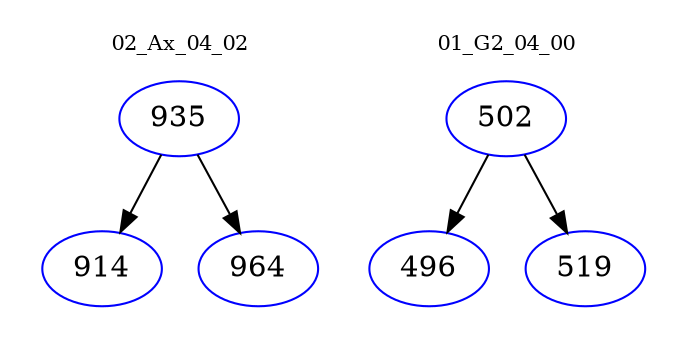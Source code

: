 digraph{
subgraph cluster_0 {
color = white
label = "02_Ax_04_02";
fontsize=10;
T0_935 [label="935", color="blue"]
T0_935 -> T0_914 [color="black"]
T0_914 [label="914", color="blue"]
T0_935 -> T0_964 [color="black"]
T0_964 [label="964", color="blue"]
}
subgraph cluster_1 {
color = white
label = "01_G2_04_00";
fontsize=10;
T1_502 [label="502", color="blue"]
T1_502 -> T1_496 [color="black"]
T1_496 [label="496", color="blue"]
T1_502 -> T1_519 [color="black"]
T1_519 [label="519", color="blue"]
}
}
